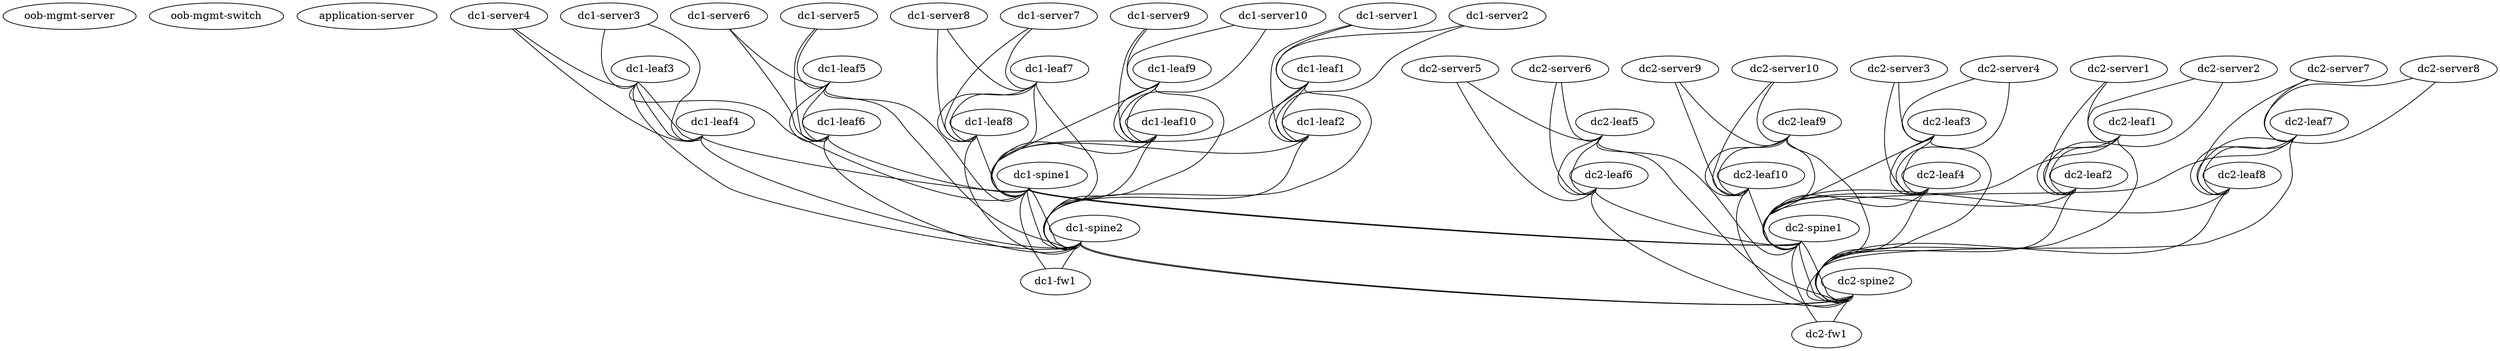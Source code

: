 graph dc1 {
 #OOB network
 "oob-mgmt-server" [function="oob-server" mgmt_ip="192.168.200.254/24"]
 "oob-mgmt-switch" [function="oob-switch" mgmt_ip="192.168.200.1"]
 "application-server" [function="host" mgmt_ip="192.168.200.253" config="./helper_scripts/extra_server_config.sh"]
 #DC1
 "dc1-leaf1" [function="leaf" mgmt_ip="192.168.200.101"]
 "dc1-leaf2" [function="leaf" mgmt_ip="192.168.200.102"]
 "dc1-leaf3" [function="leaf" mgmt_ip="192.168.200.103"]
 "dc1-leaf4" [function="leaf" mgmt_ip="192.168.200.104"]
 "dc1-leaf5" [function="leaf" mgmt_ip="192.168.200.105"]
 "dc1-leaf6" [function="leaf" mgmt_ip="192.168.200.106"]
 "dc1-leaf7" [function="leaf" mgmt_ip="192.168.200.107"]
 "dc1-leaf8" [function="leaf" mgmt_ip="192.168.200.108"]
 "dc1-leaf9" [function="leaf" mgmt_ip="192.168.200.109"]
 "dc1-leaf10" [function="leaf" mgmt_ip="192.168.200.110"]
 "dc1-spine1" [function="spine" mgmt_ip="192.168.200.121"]
 "dc1-spine2" [function="spine" mgmt_ip="192.168.200.122"]
 "dc1-server1" [function="host" mgmt_ip="192.168.200.201" config="./helper_scripts/extra_server_config.sh"]
 "dc1-server2" [function="host" mgmt_ip="192.168.200.202" config="./helper_scripts/extra_server_config.sh"]
 "dc1-server3" [function="host" mgmt_ip="192.168.200.203" config="./helper_scripts/extra_server_config.sh"]
 "dc1-server4" [function="host" mgmt_ip="192.168.200.204" config="./helper_scripts/extra_server_config.sh"]
 "dc1-server5" [function="host" mgmt_ip="192.168.200.205" config="./helper_scripts/extra_server_config.sh"]
 "dc1-server6" [function="host" mgmt_ip="192.168.200.206" config="./helper_scripts/extra_server_config.sh"]
 "dc1-server7" [function="host" mgmt_ip="192.168.200.207" config="./helper_scripts/extra_server_config.sh"]
 "dc1-server8" [function="host" mgmt_ip="192.168.200.208" config="./helper_scripts/extra_server_config.sh"]
 "dc1-server9" [function="host" mgmt_ip="192.168.200.209" config="./helper_scripts/extra_server_config.sh"]
 "dc1-server10" [function="host" mgmt_ip="192.168.200.210" config="./helper_scripts/extra_server_config.sh"]
 #DC2
 "dc2-leaf1" [function="leaf" mgmt_ip="192.168.200.141"]
 "dc2-leaf2" [function="leaf" mgmt_ip="192.168.200.142"]
 "dc2-leaf3" [function="leaf" mgmt_ip="192.168.200.143"]
 "dc2-leaf4" [function="leaf" mgmt_ip="192.168.200.144"]
 "dc2-leaf5" [function="leaf" mgmt_ip="192.168.200.145"]
 "dc2-leaf6" [function="leaf" mgmt_ip="192.168.200.146"]
 "dc2-leaf7" [function="leaf" mgmt_ip="192.168.200.147"]
 "dc2-leaf8" [function="leaf" mgmt_ip="192.168.200.148"]
 "dc2-leaf9" [function="leaf" mgmt_ip="192.168.200.149"]
 "dc2-leaf10" [function="leaf" mgmt_ip="192.168.200.150"]
 "dc2-spine1" [function="spine" mgmt_ip="192.168.200.161"]
 "dc2-spine2" [function="spine" mgmt_ip="192.168.200.162"]
 "dc2-server1" [function="host" mgmt_ip="192.168.200.221" config="./helper_scripts/extra_server_config.sh"]
 "dc2-server2" [function="host" mgmt_ip="192.168.200.222" config="./helper_scripts/extra_server_config.sh"]
 "dc2-server3" [function="host" mgmt_ip="192.168.200.223" config="./helper_scripts/extra_server_config.sh"]
 "dc2-server4" [function="host" mgmt_ip="192.168.200.224" config="./helper_scripts/extra_server_config.sh"]
 "dc2-server5" [function="host" mgmt_ip="192.168.200.225" config="./helper_scripts/extra_server_config.sh"]
 "dc2-server6" [function="host" mgmt_ip="192.168.200.226" config="./helper_scripts/extra_server_config.sh"]
 "dc2-server7" [function="host" mgmt_ip="192.168.200.227" config="./helper_scripts/extra_server_config.sh"]
 "dc2-server8" [function="host" mgmt_ip="192.168.200.228" config="./helper_scripts/extra_server_config.sh"]
 "dc2-server9" [function="host" mgmt_ip="192.168.200.229" config="./helper_scripts/extra_server_config.sh"]
 "dc2-server10" [function="host" mgmt_ip="192.168.200.230" config="./helper_scripts/extra_server_config.sh"]
 #Dummy firewalls
 "dc1-fw1" [function="host" mgmt_ip="192.168.200.231" config="./helper_scripts/extra_firewall_config.sh"]
 "dc2-fw1" [function="host" mgmt_ip="192.168.200.232" config="./helper_scripts/extra_firewall_config.sh"]
  
  #DC1 Spine links
  "dc1-spine1":"swp49" -- "dc1-spine2":"swp49"
  "dc1-spine1":"swp50" -- "dc1-spine2":"swp50"

  #DC2 Spine links
  "dc2-spine1":"swp49" -- "dc2-spine2":"swp49"
  "dc2-spine1":"swp50" -- "dc2-spine2":"swp50"

  #DC1 Leaf to spine links
  "dc1-leaf1":"swp51" -- "dc1-spine1":"swp1"
  "dc1-leaf2":"swp51" -- "dc1-spine1":"swp2"
  "dc1-leaf3":"swp51" -- "dc1-spine1":"swp3"
  "dc1-leaf4":"swp51" -- "dc1-spine1":"swp4"
  "dc1-leaf5":"swp51" -- "dc1-spine1":"swp5"
  "dc1-leaf6":"swp51" -- "dc1-spine1":"swp6"
  "dc1-leaf7":"swp51" -- "dc1-spine1":"swp7"
  "dc1-leaf8":"swp51" -- "dc1-spine1":"swp8"
  "dc1-leaf9":"swp51" -- "dc1-spine1":"swp9"
  "dc1-leaf10":"swp51" -- "dc1-spine1":"swp10"
  "dc1-leaf1":"swp52" -- "dc1-spine2":"swp1"
  "dc1-leaf2":"swp52" -- "dc1-spine2":"swp2"
  "dc1-leaf3":"swp52" -- "dc1-spine2":"swp3"
  "dc1-leaf4":"swp52" -- "dc1-spine2":"swp4"
  "dc1-leaf5":"swp52" -- "dc1-spine2":"swp5"
  "dc1-leaf6":"swp52" -- "dc1-spine2":"swp6"
  "dc1-leaf7":"swp52" -- "dc1-spine2":"swp7"
  "dc1-leaf8":"swp52" -- "dc1-spine2":"swp8"
  "dc1-leaf9":"swp52" -- "dc1-spine2":"swp9"
  "dc1-leaf10":"swp52" -- "dc1-spine2":"swp10"

  #DC1 Leaf peerlinks
  "dc1-leaf1":"swp49" -- "dc1-leaf2":"swp49"
  "dc1-leaf1":"swp50" -- "dc1-leaf2":"swp50"
  "dc1-leaf3":"swp49" -- "dc1-leaf4":"swp49"
  "dc1-leaf3":"swp50" -- "dc1-leaf4":"swp50"
  "dc1-leaf5":"swp49" -- "dc1-leaf6":"swp49"
  "dc1-leaf5":"swp50" -- "dc1-leaf6":"swp50"
  "dc1-leaf7":"swp49" -- "dc1-leaf8":"swp49"
  "dc1-leaf7":"swp50" -- "dc1-leaf8":"swp50"
  "dc1-leaf9":"swp49" -- "dc1-leaf10":"swp49"
  "dc1-leaf9":"swp50" -- "dc1-leaf10":"swp50"

  #DC1 Server ports
  "dc1-server1":"eth1" -- "dc1-leaf1":"swp1"
  "dc1-server1":"eth2" -- "dc1-leaf2":"swp1"
  "dc1-server2":"eth1" -- "dc1-leaf1":"swp2"
  "dc1-server2":"eth2" -- "dc1-leaf2":"swp2"
  "dc1-server3":"eth1" -- "dc1-leaf3":"swp1"
  "dc1-server3":"eth2" -- "dc1-leaf4":"swp1"
  "dc1-server4":"eth1" -- "dc1-leaf3":"swp2"
  "dc1-server4":"eth2" -- "dc1-leaf4":"swp2"
  "dc1-server5":"eth1" -- "dc1-leaf5":"swp1"
  "dc1-server5":"eth2" -- "dc1-leaf6":"swp1"
  "dc1-server6":"eth1" -- "dc1-leaf5":"swp2"
  "dc1-server6":"eth2" -- "dc1-leaf6":"swp2"
  "dc1-server7":"eth1" -- "dc1-leaf7":"swp1"
  "dc1-server7":"eth2" -- "dc1-leaf8":"swp1"
  "dc1-server8":"eth1" -- "dc1-leaf7":"swp2"
  "dc1-server8":"eth2" -- "dc1-leaf8":"swp2"
  "dc1-server9":"eth1" -- "dc1-leaf9":"swp1"
  "dc1-server9":"eth2" -- "dc1-leaf10":"swp1"
  "dc1-server10":"eth1" -- "dc1-leaf9":"swp2"
  "dc1-server10":"eth2" -- "dc1-leaf10":"swp2"

  #DC2 Leaf to spine links
  "dc2-leaf1":"swp51" -- "dc2-spine1":"swp1"
  "dc2-leaf2":"swp51" -- "dc2-spine1":"swp2"
  "dc2-leaf3":"swp51" -- "dc2-spine1":"swp3"
  "dc2-leaf4":"swp51" -- "dc2-spine1":"swp4"
  "dc2-leaf5":"swp51" -- "dc2-spine1":"swp5"
  "dc2-leaf6":"swp51" -- "dc2-spine1":"swp6"
  "dc2-leaf7":"swp51" -- "dc2-spine1":"swp7"
  "dc2-leaf8":"swp51" -- "dc2-spine1":"swp8"
  "dc2-leaf9":"swp51" -- "dc2-spine1":"swp9"
  "dc2-leaf10":"swp51" -- "dc2-spine1":"swp10"
  "dc2-leaf1":"swp52" -- "dc2-spine2":"swp1"
  "dc2-leaf2":"swp52" -- "dc2-spine2":"swp2"
  "dc2-leaf3":"swp52" -- "dc2-spine2":"swp3"
  "dc2-leaf4":"swp52" -- "dc2-spine2":"swp4"
  "dc2-leaf5":"swp52" -- "dc2-spine2":"swp5"
  "dc2-leaf6":"swp52" -- "dc2-spine2":"swp6"
  "dc2-leaf7":"swp52" -- "dc2-spine2":"swp7"
  "dc2-leaf8":"swp52" -- "dc2-spine2":"swp8"
  "dc2-leaf9":"swp52" -- "dc2-spine2":"swp9"
  "dc2-leaf10":"swp52" -- "dc2-spine2":"swp10"

  #DC2 Leaf peerlinks
  "dc2-leaf1":"swp49" -- "dc2-leaf2":"swp49"
  "dc2-leaf1":"swp50" -- "dc2-leaf2":"swp50"
  "dc2-leaf3":"swp49" -- "dc2-leaf4":"swp49"
  "dc2-leaf3":"swp50" -- "dc2-leaf4":"swp50"
  "dc2-leaf5":"swp49" -- "dc2-leaf6":"swp49"
  "dc2-leaf5":"swp50" -- "dc2-leaf6":"swp50"
  "dc2-leaf7":"swp49" -- "dc2-leaf8":"swp49"
  "dc2-leaf7":"swp50" -- "dc2-leaf8":"swp50"
  "dc2-leaf9":"swp49" -- "dc2-leaf10":"swp49"
  "dc2-leaf9":"swp50" -- "dc2-leaf10":"swp50"

  #DC2 Server ports
  "dc2-server1":"eth1" -- "dc2-leaf1":"swp1"
  "dc2-server1":"eth2" -- "dc2-leaf2":"swp1"
  "dc2-server2":"eth1" -- "dc2-leaf1":"swp2"
  "dc2-server2":"eth2" -- "dc2-leaf2":"swp2"
  "dc2-server3":"eth1" -- "dc2-leaf3":"swp1"
  "dc2-server3":"eth2" -- "dc2-leaf4":"swp1"
  "dc2-server4":"eth1" -- "dc2-leaf3":"swp2"
  "dc2-server4":"eth2" -- "dc2-leaf4":"swp2"
  "dc2-server5":"eth1" -- "dc2-leaf5":"swp1"
  "dc2-server5":"eth2" -- "dc2-leaf6":"swp1"
  "dc2-server6":"eth1" -- "dc2-leaf5":"swp2"
  "dc2-server6":"eth2" -- "dc2-leaf6":"swp2"
  "dc2-server7":"eth1" -- "dc2-leaf7":"swp1"
  "dc2-server7":"eth2" -- "dc2-leaf8":"swp1"
  "dc2-server8":"eth1" -- "dc2-leaf7":"swp2"
  "dc2-server8":"eth2" -- "dc2-leaf8":"swp2"
  "dc2-server9":"eth1" -- "dc2-leaf9":"swp1"
  "dc2-server9":"eth2" -- "dc2-leaf10":"swp1"
  "dc2-server10":"eth1" -- "dc2-leaf9":"swp2"
  "dc2-server10":"eth2" -- "dc2-leaf10":"swp2"

  #DC1 to DC2 spine links
  "dc2-spine1":"swp51" -- "dc1-spine1":"swp51"
  "dc1-spine1":"swp52" -- "dc2-spine1":"swp52"
  "dc2-spine2":"swp51" -- "dc1-spine2":"swp51"
  "dc1-spine2":"swp52" -- "dc2-spine2":"swp52"

  #DC1 Firewall links
  "dc1-spine1":"swp21" -- "dc1-fw1":"eth1"
  "dc1-spine2":"swp21" -- "dc1-fw1":"eth2"

  #DC2 Firewall links
  "dc2-spine1":"swp21" -- "dc2-fw1":"eth1"
  "dc2-spine2":"swp21" -- "dc2-fw1":"eth2"

}
